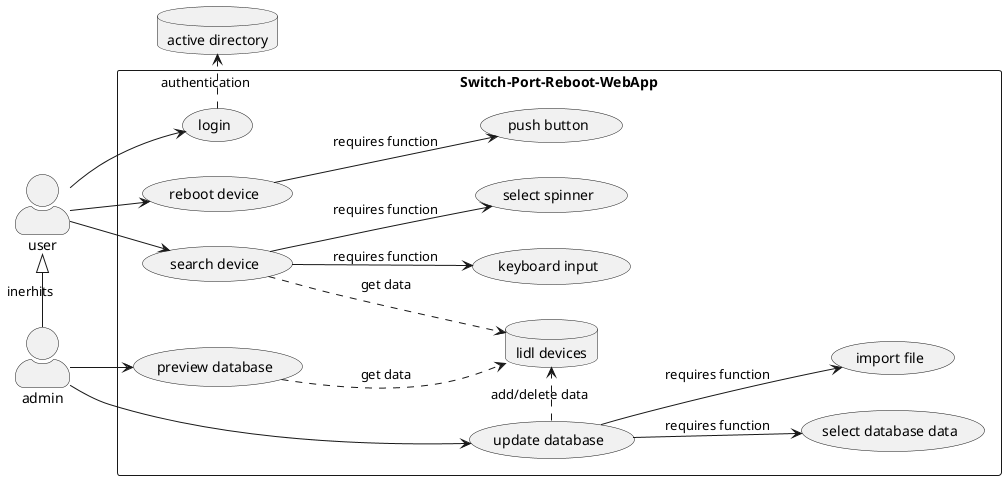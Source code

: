 @startuml

'styles and configs for diagram
skinparam actorStyle awesome
left to right direction

'users/actors
actor user as user
actor admin as root

'use-cases
rectangle Switch-Port-Reboot-WebApp {

database "lidl devices" as db_ld

usecase "update database" as ud
usecase "preview database" as pd

usecase "reboot device" as rd
usecase "search device" as sd
usecase "login" as l

usecase "push button" as pb
usecase "select spinner" as ss
usecase "select database data" as sdd
usecase "keyboard input" as ki
usecase "import file" as if

}

database "active directory" as ad

'relations
user --> rd
user --> sd
user <|- root : "inerhits"
user --> l

root --> ud
root --> pd

sd ..> db_ld : "get data"
sd --> ki : "requires function"
sd --> ss : "requires function"

rd --> pb : "requires function"

pd ..> db_ld : "get data"

ud .> db_ld : "add/delete data"
ud --> if : "requires function"
ud --> sdd : "requires function"

l .> ad : authentication

@enduml
